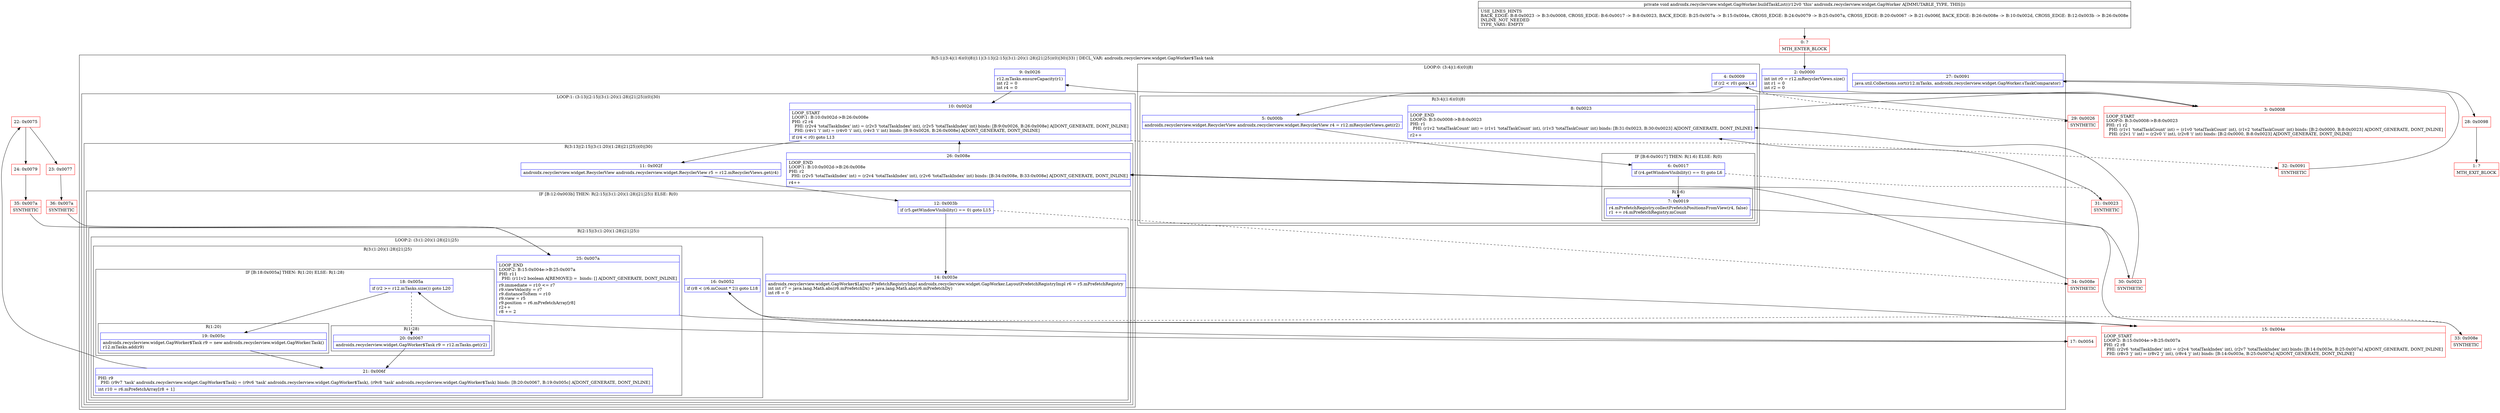 digraph "CFG forandroidx.recyclerview.widget.GapWorker.buildTaskList()V" {
subgraph cluster_Region_304831655 {
label = "R(5:1|(3:4|(1:6)(0)|8)|11|(3:13|(2:15|(3:(1:20)(1:28)|21|25))(0)|30)|33) | DECL_VAR: androidx.recyclerview.widget.GapWorker$Task task\l";
node [shape=record,color=blue];
Node_2 [shape=record,label="{2\:\ 0x0000|int int r0 = r12.mRecyclerViews.size()\lint r1 = 0\lint r2 = 0\l}"];
subgraph cluster_LoopRegion_2037330784 {
label = "LOOP:0: (3:4|(1:6)(0)|8)";
node [shape=record,color=blue];
Node_4 [shape=record,label="{4\:\ 0x0009|if (r2 \< r0) goto L4\l}"];
subgraph cluster_Region_1228655544 {
label = "R(3:4|(1:6)(0)|8)";
node [shape=record,color=blue];
Node_5 [shape=record,label="{5\:\ 0x000b|androidx.recyclerview.widget.RecyclerView androidx.recyclerview.widget.RecyclerView r4 = r12.mRecyclerViews.get(r2)\l}"];
subgraph cluster_IfRegion_845497209 {
label = "IF [B:6:0x0017] THEN: R(1:6) ELSE: R(0)";
node [shape=record,color=blue];
Node_6 [shape=record,label="{6\:\ 0x0017|if (r4.getWindowVisibility() == 0) goto L6\l}"];
subgraph cluster_Region_20799836 {
label = "R(1:6)";
node [shape=record,color=blue];
Node_7 [shape=record,label="{7\:\ 0x0019|r4.mPrefetchRegistry.collectPrefetchPositionsFromView(r4, false)\lr1 += r4.mPrefetchRegistry.mCount\l}"];
}
subgraph cluster_Region_1424921870 {
label = "R(0)";
node [shape=record,color=blue];
}
}
Node_8 [shape=record,label="{8\:\ 0x0023|LOOP_END\lLOOP:0: B:3:0x0008\-\>B:8:0x0023\lPHI: r1 \l  PHI: (r1v2 'totalTaskCount' int) = (r1v1 'totalTaskCount' int), (r1v3 'totalTaskCount' int) binds: [B:31:0x0023, B:30:0x0023] A[DONT_GENERATE, DONT_INLINE]\l|r2++\l}"];
}
}
Node_9 [shape=record,label="{9\:\ 0x0026|r12.mTasks.ensureCapacity(r1)\lint r2 = 0\lint r4 = 0\l}"];
subgraph cluster_LoopRegion_786820324 {
label = "LOOP:1: (3:13|(2:15|(3:(1:20)(1:28)|21|25))(0)|30)";
node [shape=record,color=blue];
Node_10 [shape=record,label="{10\:\ 0x002d|LOOP_START\lLOOP:1: B:10:0x002d\-\>B:26:0x008e\lPHI: r2 r4 \l  PHI: (r2v4 'totalTaskIndex' int) = (r2v3 'totalTaskIndex' int), (r2v5 'totalTaskIndex' int) binds: [B:9:0x0026, B:26:0x008e] A[DONT_GENERATE, DONT_INLINE]\l  PHI: (r4v1 'i' int) = (r4v0 'i' int), (r4v3 'i' int) binds: [B:9:0x0026, B:26:0x008e] A[DONT_GENERATE, DONT_INLINE]\l|if (r4 \< r0) goto L13\l}"];
subgraph cluster_Region_895517928 {
label = "R(3:13|(2:15|(3:(1:20)(1:28)|21|25))(0)|30)";
node [shape=record,color=blue];
Node_11 [shape=record,label="{11\:\ 0x002f|androidx.recyclerview.widget.RecyclerView androidx.recyclerview.widget.RecyclerView r5 = r12.mRecyclerViews.get(r4)\l}"];
subgraph cluster_IfRegion_78677757 {
label = "IF [B:12:0x003b] THEN: R(2:15|(3:(1:20)(1:28)|21|25)) ELSE: R(0)";
node [shape=record,color=blue];
Node_12 [shape=record,label="{12\:\ 0x003b|if (r5.getWindowVisibility() == 0) goto L15\l}"];
subgraph cluster_Region_776009244 {
label = "R(2:15|(3:(1:20)(1:28)|21|25))";
node [shape=record,color=blue];
Node_14 [shape=record,label="{14\:\ 0x003e|androidx.recyclerview.widget.GapWorker$LayoutPrefetchRegistryImpl androidx.recyclerview.widget.GapWorker.LayoutPrefetchRegistryImpl r6 = r5.mPrefetchRegistry\lint int r7 = java.lang.Math.abs(r6.mPrefetchDx) + java.lang.Math.abs(r6.mPrefetchDy)\lint r8 = 0\l}"];
subgraph cluster_LoopRegion_60047352 {
label = "LOOP:2: (3:(1:20)(1:28)|21|25)";
node [shape=record,color=blue];
Node_16 [shape=record,label="{16\:\ 0x0052|if (r8 \< (r6.mCount * 2)) goto L18\l}"];
subgraph cluster_Region_1238308300 {
label = "R(3:(1:20)(1:28)|21|25)";
node [shape=record,color=blue];
subgraph cluster_IfRegion_1221346013 {
label = "IF [B:18:0x005a] THEN: R(1:20) ELSE: R(1:28)";
node [shape=record,color=blue];
Node_18 [shape=record,label="{18\:\ 0x005a|if (r2 \>= r12.mTasks.size()) goto L20\l}"];
subgraph cluster_Region_845331622 {
label = "R(1:20)";
node [shape=record,color=blue];
Node_19 [shape=record,label="{19\:\ 0x005c|androidx.recyclerview.widget.GapWorker$Task r9 = new androidx.recyclerview.widget.GapWorker.Task()\lr12.mTasks.add(r9)\l}"];
}
subgraph cluster_Region_571604249 {
label = "R(1:28)";
node [shape=record,color=blue];
Node_20 [shape=record,label="{20\:\ 0x0067|androidx.recyclerview.widget.GapWorker$Task r9 = r12.mTasks.get(r2)\l}"];
}
}
Node_21 [shape=record,label="{21\:\ 0x006f|PHI: r9 \l  PHI: (r9v7 'task' androidx.recyclerview.widget.GapWorker$Task) = (r9v6 'task' androidx.recyclerview.widget.GapWorker$Task), (r9v8 'task' androidx.recyclerview.widget.GapWorker$Task) binds: [B:20:0x0067, B:19:0x005c] A[DONT_GENERATE, DONT_INLINE]\l|int r10 = r6.mPrefetchArray[r8 + 1]\l}"];
Node_25 [shape=record,label="{25\:\ 0x007a|LOOP_END\lLOOP:2: B:15:0x004e\-\>B:25:0x007a\lPHI: r11 \l  PHI: (r11v2 boolean A[REMOVE]) =  binds: [] A[DONT_GENERATE, DONT_INLINE]\l|r9.immediate = r10 \<= r7\lr9.viewVelocity = r7\lr9.distanceToItem = r10\lr9.view = r5\lr9.position = r6.mPrefetchArray[r8]\lr2++\lr8 += 2\l}"];
}
}
}
subgraph cluster_Region_1513026451 {
label = "R(0)";
node [shape=record,color=blue];
}
}
Node_26 [shape=record,label="{26\:\ 0x008e|LOOP_END\lLOOP:1: B:10:0x002d\-\>B:26:0x008e\lPHI: r2 \l  PHI: (r2v5 'totalTaskIndex' int) = (r2v4 'totalTaskIndex' int), (r2v6 'totalTaskIndex' int) binds: [B:34:0x008e, B:33:0x008e] A[DONT_GENERATE, DONT_INLINE]\l|r4++\l}"];
}
}
Node_27 [shape=record,label="{27\:\ 0x0091|java.util.Collections.sort(r12.mTasks, androidx.recyclerview.widget.GapWorker.sTaskComparator)\l}"];
}
Node_0 [shape=record,color=red,label="{0\:\ ?|MTH_ENTER_BLOCK\l}"];
Node_3 [shape=record,color=red,label="{3\:\ 0x0008|LOOP_START\lLOOP:0: B:3:0x0008\-\>B:8:0x0023\lPHI: r1 r2 \l  PHI: (r1v1 'totalTaskCount' int) = (r1v0 'totalTaskCount' int), (r1v2 'totalTaskCount' int) binds: [B:2:0x0000, B:8:0x0023] A[DONT_GENERATE, DONT_INLINE]\l  PHI: (r2v1 'i' int) = (r2v0 'i' int), (r2v8 'i' int) binds: [B:2:0x0000, B:8:0x0023] A[DONT_GENERATE, DONT_INLINE]\l}"];
Node_30 [shape=record,color=red,label="{30\:\ 0x0023|SYNTHETIC\l}"];
Node_31 [shape=record,color=red,label="{31\:\ 0x0023|SYNTHETIC\l}"];
Node_29 [shape=record,color=red,label="{29\:\ 0x0026|SYNTHETIC\l}"];
Node_15 [shape=record,color=red,label="{15\:\ 0x004e|LOOP_START\lLOOP:2: B:15:0x004e\-\>B:25:0x007a\lPHI: r2 r8 \l  PHI: (r2v6 'totalTaskIndex' int) = (r2v4 'totalTaskIndex' int), (r2v7 'totalTaskIndex' int) binds: [B:14:0x003e, B:25:0x007a] A[DONT_GENERATE, DONT_INLINE]\l  PHI: (r8v3 'j' int) = (r8v2 'j' int), (r8v4 'j' int) binds: [B:14:0x003e, B:25:0x007a] A[DONT_GENERATE, DONT_INLINE]\l}"];
Node_17 [shape=record,color=red,label="{17\:\ 0x0054}"];
Node_22 [shape=record,color=red,label="{22\:\ 0x0075}"];
Node_23 [shape=record,color=red,label="{23\:\ 0x0077}"];
Node_36 [shape=record,color=red,label="{36\:\ 0x007a|SYNTHETIC\l}"];
Node_24 [shape=record,color=red,label="{24\:\ 0x0079}"];
Node_35 [shape=record,color=red,label="{35\:\ 0x007a|SYNTHETIC\l}"];
Node_33 [shape=record,color=red,label="{33\:\ 0x008e|SYNTHETIC\l}"];
Node_34 [shape=record,color=red,label="{34\:\ 0x008e|SYNTHETIC\l}"];
Node_32 [shape=record,color=red,label="{32\:\ 0x0091|SYNTHETIC\l}"];
Node_28 [shape=record,color=red,label="{28\:\ 0x0098}"];
Node_1 [shape=record,color=red,label="{1\:\ ?|MTH_EXIT_BLOCK\l}"];
MethodNode[shape=record,label="{private void androidx.recyclerview.widget.GapWorker.buildTaskList((r12v0 'this' androidx.recyclerview.widget.GapWorker A[IMMUTABLE_TYPE, THIS]))  | USE_LINES_HINTS\lBACK_EDGE: B:8:0x0023 \-\> B:3:0x0008, CROSS_EDGE: B:6:0x0017 \-\> B:8:0x0023, BACK_EDGE: B:25:0x007a \-\> B:15:0x004e, CROSS_EDGE: B:24:0x0079 \-\> B:25:0x007a, CROSS_EDGE: B:20:0x0067 \-\> B:21:0x006f, BACK_EDGE: B:26:0x008e \-\> B:10:0x002d, CROSS_EDGE: B:12:0x003b \-\> B:26:0x008e\lINLINE_NOT_NEEDED\lTYPE_VARS: EMPTY\l}"];
MethodNode -> Node_0;Node_2 -> Node_3;
Node_4 -> Node_5;
Node_4 -> Node_29[style=dashed];
Node_5 -> Node_6;
Node_6 -> Node_7;
Node_6 -> Node_31[style=dashed];
Node_7 -> Node_30;
Node_8 -> Node_3;
Node_9 -> Node_10;
Node_10 -> Node_11;
Node_10 -> Node_32[style=dashed];
Node_11 -> Node_12;
Node_12 -> Node_14;
Node_12 -> Node_34[style=dashed];
Node_14 -> Node_15;
Node_16 -> Node_17;
Node_16 -> Node_33[style=dashed];
Node_18 -> Node_19;
Node_18 -> Node_20[style=dashed];
Node_19 -> Node_21;
Node_20 -> Node_21;
Node_21 -> Node_22;
Node_25 -> Node_15;
Node_26 -> Node_10;
Node_27 -> Node_28;
Node_0 -> Node_2;
Node_3 -> Node_4;
Node_30 -> Node_8;
Node_31 -> Node_8;
Node_29 -> Node_9;
Node_15 -> Node_16;
Node_17 -> Node_18;
Node_22 -> Node_23;
Node_22 -> Node_24;
Node_23 -> Node_36;
Node_36 -> Node_25;
Node_24 -> Node_35;
Node_35 -> Node_25;
Node_33 -> Node_26;
Node_34 -> Node_26;
Node_32 -> Node_27;
Node_28 -> Node_1;
}


